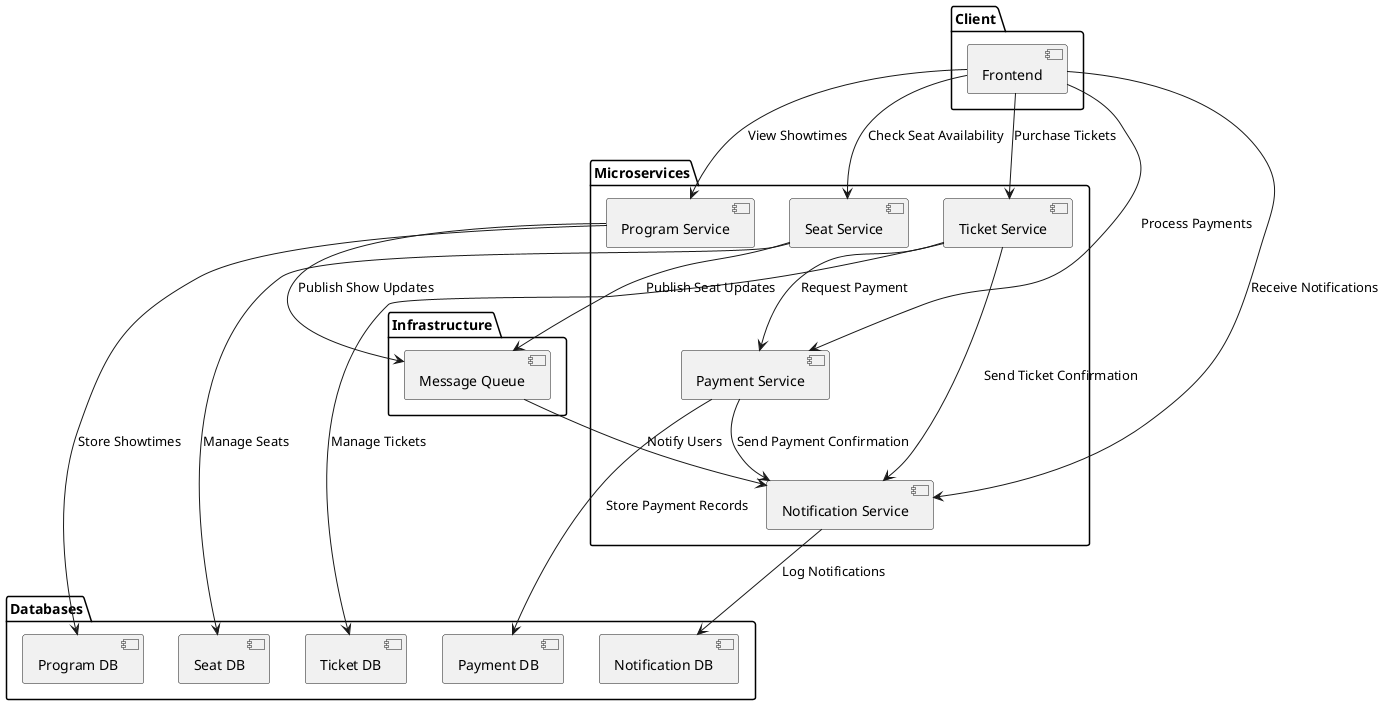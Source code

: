 @startuml CinemaMicroservicesArchitecture

package "Client" {
    [Frontend]
}

package "Microservices" {
    [Program Service] as ProgramService
    [Seat Service] as SeatService
    [Ticket Service] as TicketService
    [Payment Service] as PaymentService
    [Notification Service] as NotificationService
}

package "Databases" {
    [Program DB] as ProgramDB
    [Seat DB] as SeatDB
    [Ticket DB] as TicketDB
    [Payment DB] as PaymentDB
    [Notification DB] as NotificationDB
}

package "Infrastructure" {
    [Message Queue] as MessageQueue
}

' Relaciones entre los microservicios y sus bases de datos
ProgramService --> ProgramDB : Store Showtimes
SeatService --> SeatDB : Manage Seats
TicketService --> TicketDB : Manage Tickets
PaymentService --> PaymentDB : Store Payment Records
NotificationService --> NotificationDB : Log Notifications

' Relaciones entre los microservicios
Frontend --> ProgramService : View Showtimes
Frontend --> SeatService : Check Seat Availability
Frontend --> TicketService : Purchase Tickets
Frontend --> PaymentService : Process Payments
Frontend --> NotificationService : Receive Notifications

TicketService --> PaymentService : Request Payment
PaymentService --> NotificationService : Send Payment Confirmation
TicketService --> NotificationService : Send Ticket Confirmation

' Comunicación asíncrona
ProgramService --> MessageQueue : Publish Show Updates
SeatService --> MessageQueue : Publish Seat Updates
MessageQueue --> NotificationService : Notify Users

@enduml